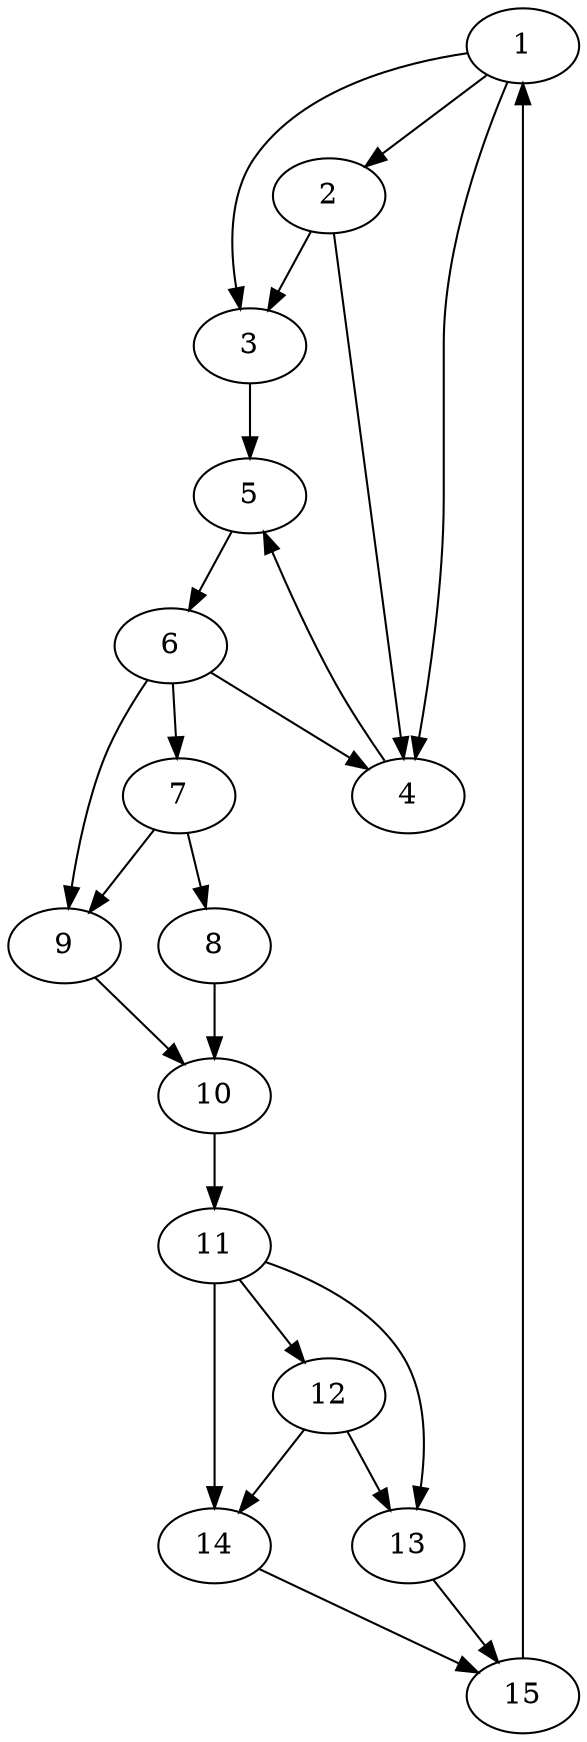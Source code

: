 digraph Saarland {
    1;
    2;
    3;
    4;
    5;
    6;
    7;
    8;
    9;
    10;
    11;
    12;
    13;
    14;
    15;
    5 -> 6 [village=Saarland; name=Motorway; heightLimit=10; weight = 1; primaryType=countyRoad; secondaryType=none;];
    10 -> 11 [village=Saarland; name=Countryroad; heightLimit=2; weight = 39; primaryType=countyRoad; secondaryType=tunnel;];
    15 -> 1 [village=Saarland; name=Fastlane; heightLimit=10; weight = 29; primaryType=countyRoad; secondaryType=none;];

    1 -> 2 [village=Saarbruecken; name=Alleestrasse; heightLimit=10; weight = 3; primaryType=sideStreet; secondaryType=none;];
    1 -> 3 [village=Saarbruecken; name=Flughafenstrasse; heightLimit=2; weight = 1; primaryType=sideStreet; secondaryType=tunnel;];
    2 -> 3 [village=Saarbruecken; name=Eisenbahnstrasse; heightLimit=8; weight = 6; primaryType=sideStreet; secondaryType=none;];
    2 -> 4 [village=Saarbruecken; name=Bergstrasse; heightLimit=9; weight = 3; primaryType=mainStreet; secondaryType=none;];
    1 -> 4 [village=Saarbruecken; name=GoldeneBremm; heightLimit=8; weight = 7; primaryType=sideStreet; secondaryType=oneWayStreet;];
    4 -> 5 [village=Saarbruecken; name=Bahnhofstrasse; heightLimit=4; weight = 1; primaryType=mainStreet; secondaryType=oneWayStreet;];
    3 -> 5 [village=Saarbruecken; name=Beethovenstrasse; heightLimit=12; weight = 9; primaryType=sideStreet; secondaryType=none;];

    6 -> 4 [village=Saarland; name=Addedstrasse; heightLimit=10; weight = 2; primaryType=countyRoad; secondaryType=oneWayStreet;];
    6 -> 7 [village=Homburg; name=Bergstrasse; heightLimit=10; weight = 10; primaryType=sideStreet; secondaryType=none;];
    7 -> 8 [village=Homburg; name=Sonnenstrasse; heightLimit=8; weight = 6; primaryType=sideStreet; secondaryType=none;];
    7 -> 9 [village=Homburg; name=Hauptstrasse; heightLimit=9; weight = 3; primaryType=mainStreet; secondaryType=none;];
    6 -> 9 [village=Homburg; name=Jakobsstrasse; heightLimit=8; weight = 7; primaryType=sideStreet; secondaryType=oneWayStreet;];
    9 -> 10 [village=Homburg; name=Kieselpfad; heightLimit=4; weight = 2; primaryType=mainStreet; secondaryType=oneWayStreet;];
    8 -> 10 [village=Homburg; name=Grafstrasse; heightLimit=12; weight = 9; primaryType=sideStreet; secondaryType=none;];

    11 -> 12 [village=Saarlouis; name=Lerchenweg; heightLimit=10; weight = 3; primaryType=sideStreet; secondaryType=none;];
    11 -> 13 [village=Saarlouis; name=Marktweg; heightLimit=2; weight = 1; primaryType=sideStreet; secondaryType=tunnel;];
    12 -> 13 [village=Saarlouis; name=Nelkenstrasse; heightLimit=8; weight = 6; primaryType=sideStreet; secondaryType=none;];
    12 -> 14 [village=Saarlouis; name=Querstrasse; heightLimit=9; weight = 3; primaryType=mainStreet; secondaryType=none;];
    11 -> 14 [village=Saarlouis; name=Bergstrasse; heightLimit=8; weight = 7; primaryType=sideStreet; secondaryType=oneWayStreet;];
    14 -> 15 [village=Saarlouis; name=Hauptstrasse; heightLimit=4; weight = 2; primaryType=mainStreet; secondaryType=oneWayStreet;];
    13 -> 15 [village=Saarlouis; name=Parkweg; heightLimit=12; weight = 9; primaryType=sideStreet; secondaryType=none;];
}